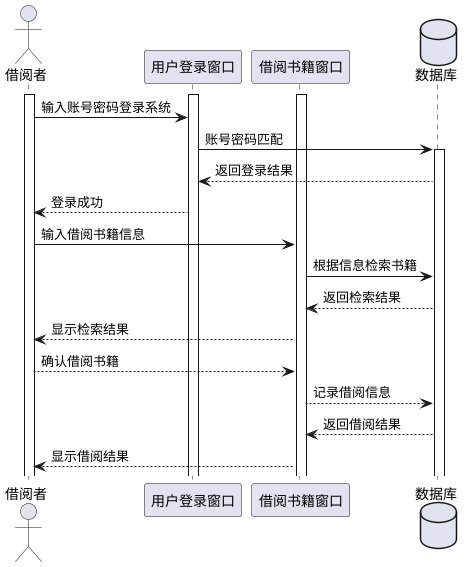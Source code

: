 @startuml 借阅书籍
actor 借阅者

activate 借阅者
activate 用户登录窗口
activate 借阅书籍窗口
database 数据库
借阅者 -> 用户登录窗口: 输入账号密码登录系统
用户登录窗口 -> 数据库: 账号密码匹配
activate 数据库
数据库 --> 用户登录窗口: 返回登录结果
用户登录窗口 --> 借阅者: 登录成功

借阅者 -> 借阅书籍窗口: 输入借阅书籍信息
借阅书籍窗口 -> 数据库: 根据信息检索书籍
数据库 --> 借阅书籍窗口: 返回检索结果
借阅书籍窗口 --> 借阅者: 显示检索结果

借阅者 --> 借阅书籍窗口: 确认借阅书籍
借阅书籍窗口 --> 数据库: 记录借阅信息
数据库 --> 借阅书籍窗口: 返回借阅结果
借阅书籍窗口 --> 借阅者: 显示借阅结果
@enduml